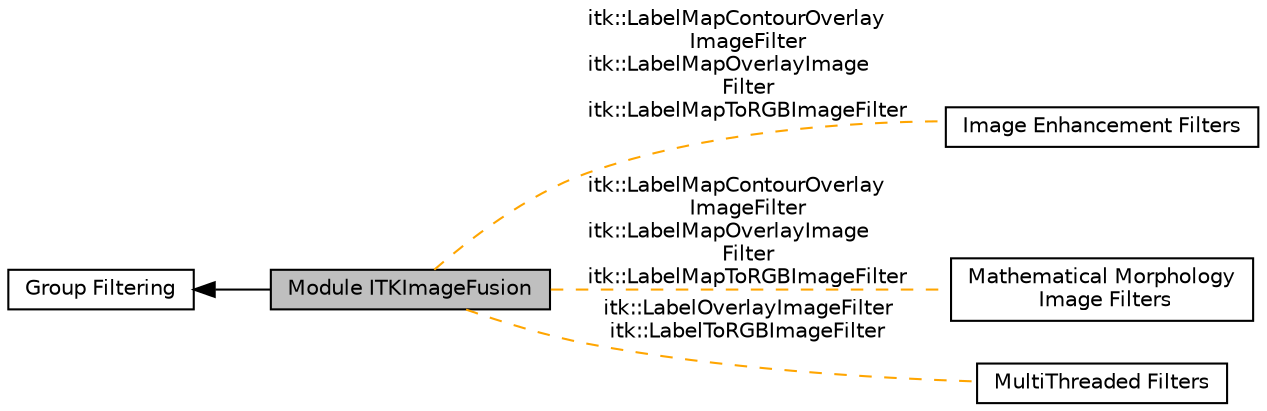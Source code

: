 digraph "Module ITKImageFusion"
{
  edge [fontname="Helvetica",fontsize="10",labelfontname="Helvetica",labelfontsize="10"];
  node [fontname="Helvetica",fontsize="10",shape=box];
  rankdir=LR;
  Node2 [label="Group Filtering",height=0.2,width=0.4,color="black", fillcolor="white", style="filled",URL="$group__Group-Filtering.html",tooltip=" "];
  Node1 [label="Module ITKImageFusion",height=0.2,width=0.4,color="black", fillcolor="grey75", style="filled", fontcolor="black",tooltip=" "];
  Node3 [label="Image Enhancement Filters",height=0.2,width=0.4,color="black", fillcolor="white", style="filled",URL="$group__ImageEnhancement.html",tooltip=" "];
  Node4 [label="Mathematical Morphology\l Image Filters",height=0.2,width=0.4,color="black", fillcolor="white", style="filled",URL="$group__MathematicalMorphologyImageFilters.html",tooltip=" "];
  Node5 [label="MultiThreaded Filters",height=0.2,width=0.4,color="black", fillcolor="white", style="filled",URL="$group__MultiThreaded.html",tooltip=" "];
  Node2->Node1 [shape=plaintext, dir="back", style="solid"];
  Node1->Node3 [shape=plaintext, label="itk::LabelMapContourOverlay\lImageFilter\nitk::LabelMapOverlayImage\lFilter\nitk::LabelMapToRGBImageFilter", color="orange", dir="none", style="dashed"];
  Node1->Node4 [shape=plaintext, label="itk::LabelMapContourOverlay\lImageFilter\nitk::LabelMapOverlayImage\lFilter\nitk::LabelMapToRGBImageFilter", color="orange", dir="none", style="dashed"];
  Node1->Node5 [shape=plaintext, label="itk::LabelOverlayImageFilter\nitk::LabelToRGBImageFilter", color="orange", dir="none", style="dashed"];
}
